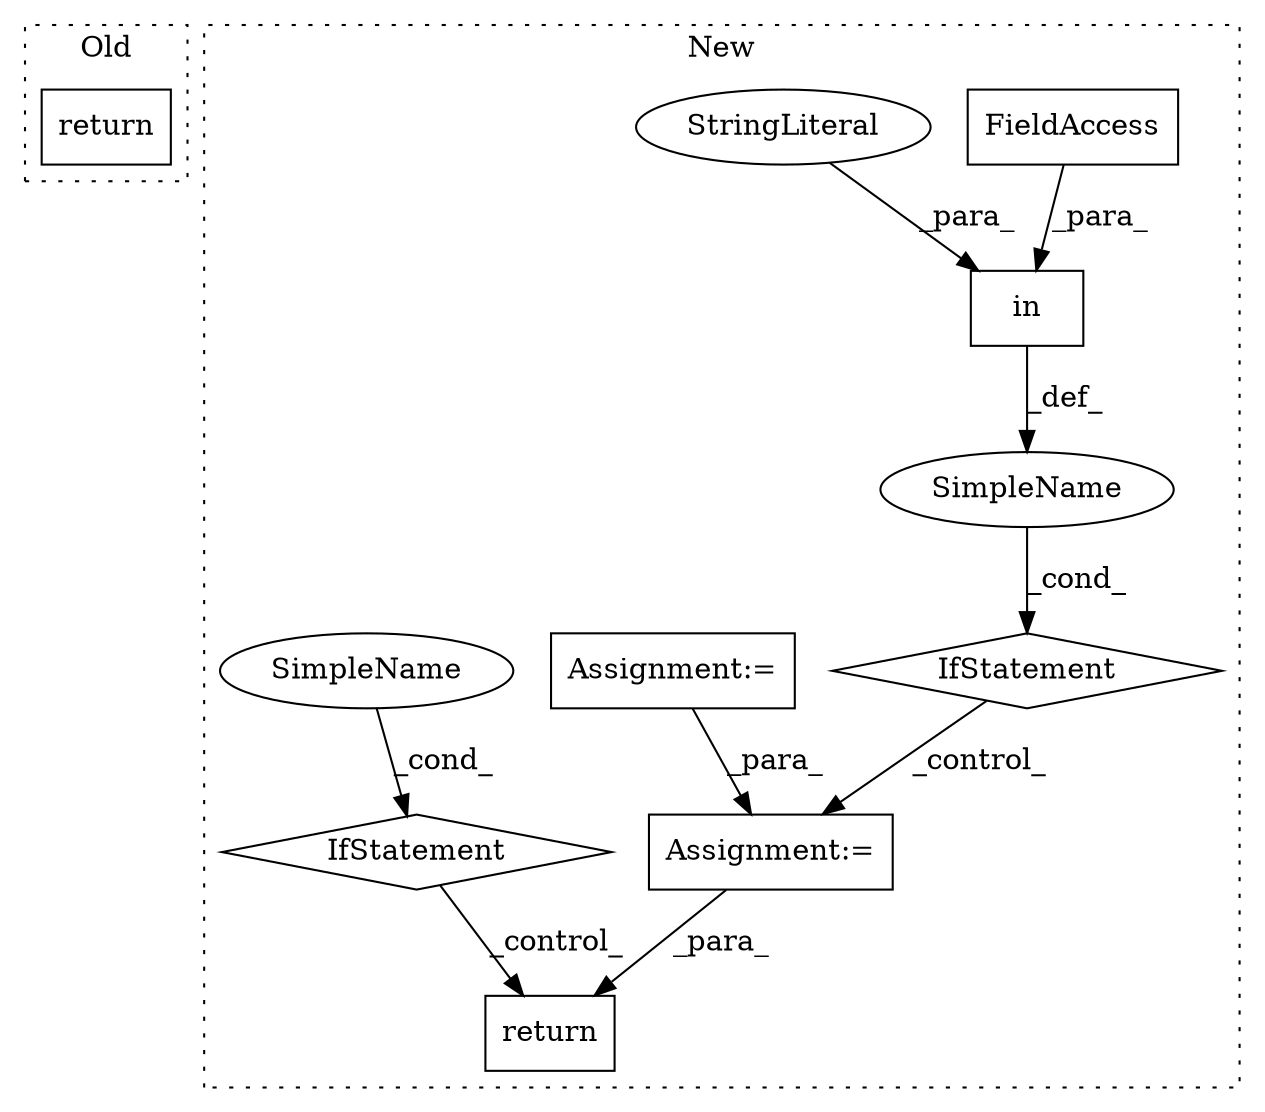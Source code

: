 digraph G {
subgraph cluster0 {
1 [label="return" a="41" s="683" l="7" shape="box"];
label = "Old";
style="dotted";
}
subgraph cluster1 {
2 [label="in" a="105" s="847" l="33" shape="box"];
3 [label="IfStatement" a="25" s="839,880" l="8,2" shape="diamond"];
4 [label="Assignment:=" a="7" s="893" l="2" shape="box"];
5 [label="SimpleName" a="42" s="" l="" shape="ellipse"];
6 [label="FieldAccess" a="22" s="856" l="24" shape="box"];
7 [label="StringLiteral" a="45" s="847" l="5" shape="ellipse"];
8 [label="Assignment:=" a="7" s="821" l="2" shape="box"];
9 [label="return" a="41" s="1083" l="7" shape="box"];
10 [label="IfStatement" a="25" s="983,1026" l="10,2" shape="diamond"];
11 [label="SimpleName" a="42" s="" l="" shape="ellipse"];
label = "New";
style="dotted";
}
2 -> 5 [label="_def_"];
3 -> 4 [label="_control_"];
4 -> 9 [label="_para_"];
5 -> 3 [label="_cond_"];
6 -> 2 [label="_para_"];
7 -> 2 [label="_para_"];
8 -> 4 [label="_para_"];
10 -> 9 [label="_control_"];
11 -> 10 [label="_cond_"];
}